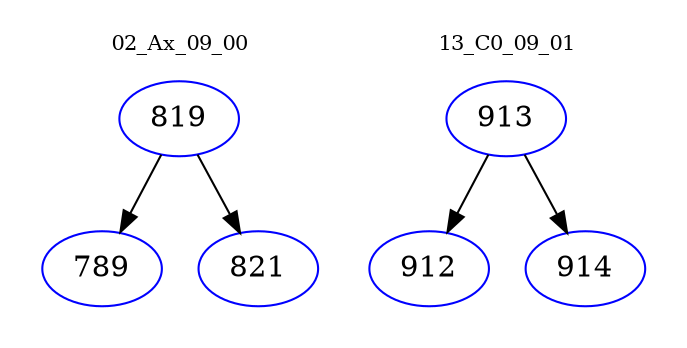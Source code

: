 digraph{
subgraph cluster_0 {
color = white
label = "02_Ax_09_00";
fontsize=10;
T0_819 [label="819", color="blue"]
T0_819 -> T0_789 [color="black"]
T0_789 [label="789", color="blue"]
T0_819 -> T0_821 [color="black"]
T0_821 [label="821", color="blue"]
}
subgraph cluster_1 {
color = white
label = "13_C0_09_01";
fontsize=10;
T1_913 [label="913", color="blue"]
T1_913 -> T1_912 [color="black"]
T1_912 [label="912", color="blue"]
T1_913 -> T1_914 [color="black"]
T1_914 [label="914", color="blue"]
}
}
